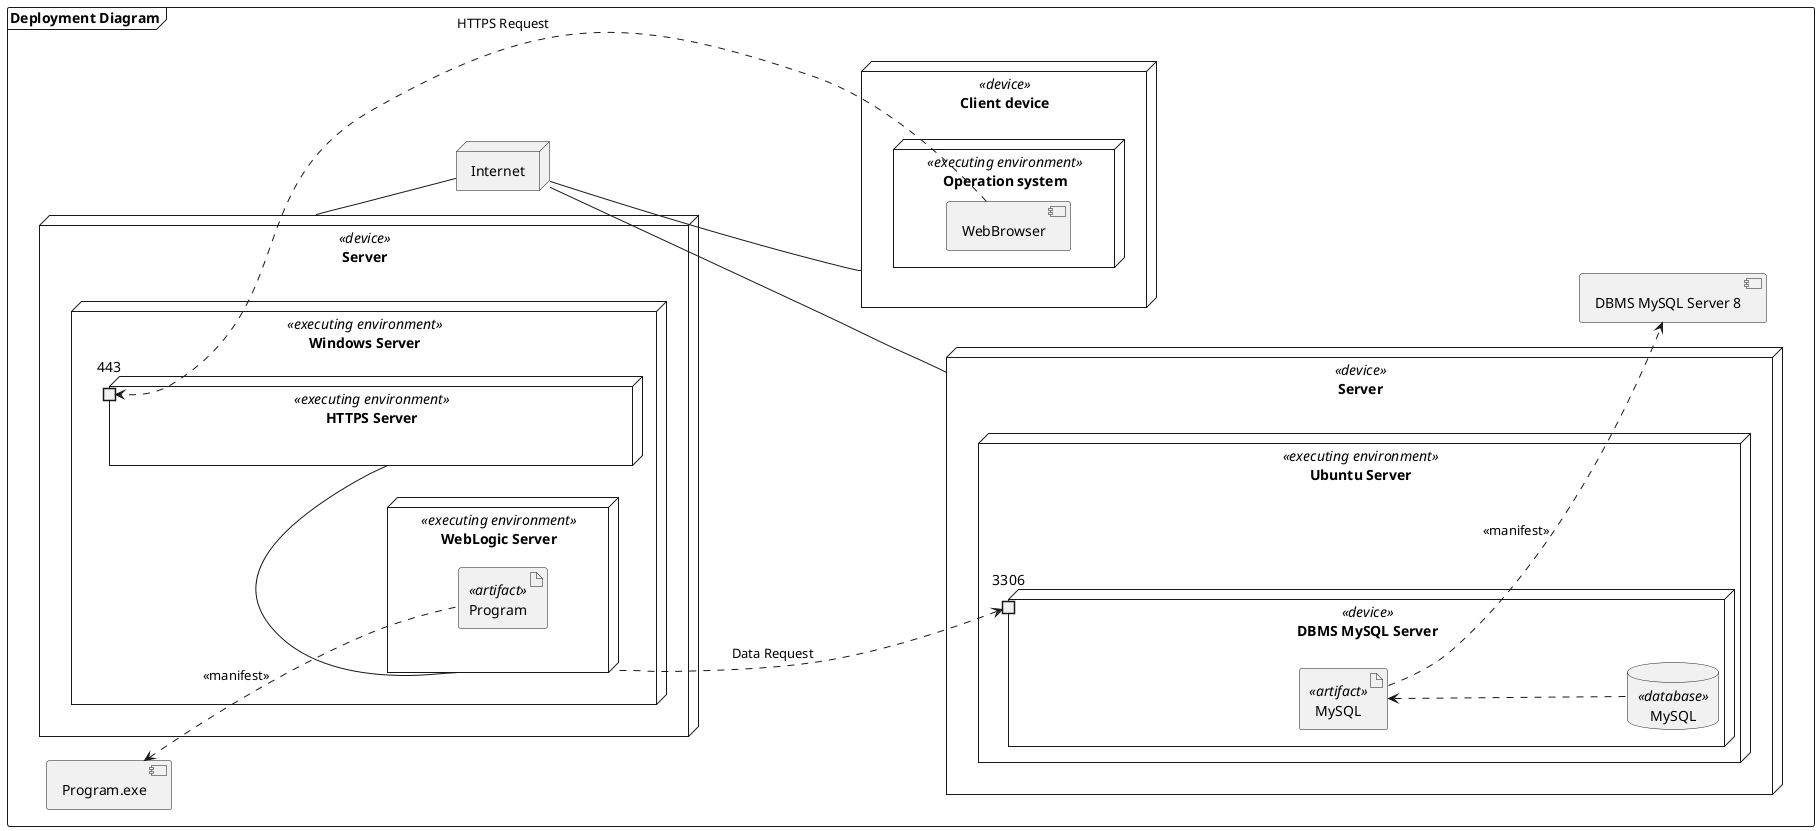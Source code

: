 ﻿@startuml
'https://plantuml.com/deployment-diagram
left to right direction

frame "Deployment Diagram"{
node "Client device" <<device>> as client{
    node "Operation system" <<executing environment>> as os{
        component WebBrowser
    }
}

node "Server" <<device>> as server{
     node "Windows Server" <<executing environment>> as servOS{
            node "HTTPS Server" <<executing environment>> as http{
                port 443
            }
            
             node "WebLogic Server" <<executing environment>> as weblogic{
                  artifact "Program" <<artifact>>  as exe         
             }
        }
}



node Server <<device>> as db_serv{
node "Ubuntu Server" <<executing environment>>{
node "DBMS MySQL Server\n\n\n\n" <<device>> as bd_serv{
    database MySQL <<database>> as musql
    artifact MySQL <<artifact>> as mys{
    }
    port 3306
}
musql .u.> mys

}
}

component  "DBMS MySQL Server 8" as mm

mys ..> mm : <<manifest>>

node Internet as internet{

}

'client -- server
'server -- bd_serv
http -r- weblogic
WebBrowser -.> 443 : "HTTPS Request"
weblogic-.>3306 : "Data Request"

internet -u- server
internet -- client
internet -- db_serv

component "Program.exe" as serv_part

serv_part <.- exe : <<manifest>>

}

@enduml